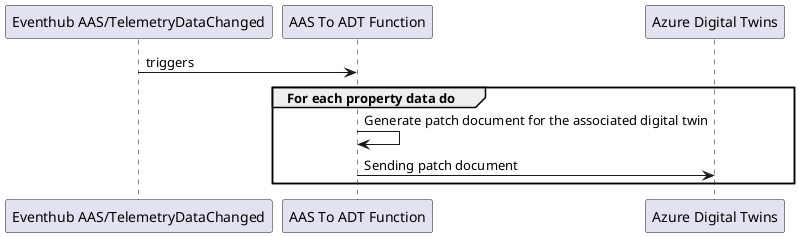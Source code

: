 @startuml
"Eventhub AAS/TelemetryDataChanged" -> "AAS To ADT Function": triggers
group For each property data do
  "AAS To ADT Function" -> "AAS To ADT Function": Generate patch document for the associated digital twin
  "AAS To ADT Function" -> "Azure Digital Twins": Sending patch document
end
@enduml